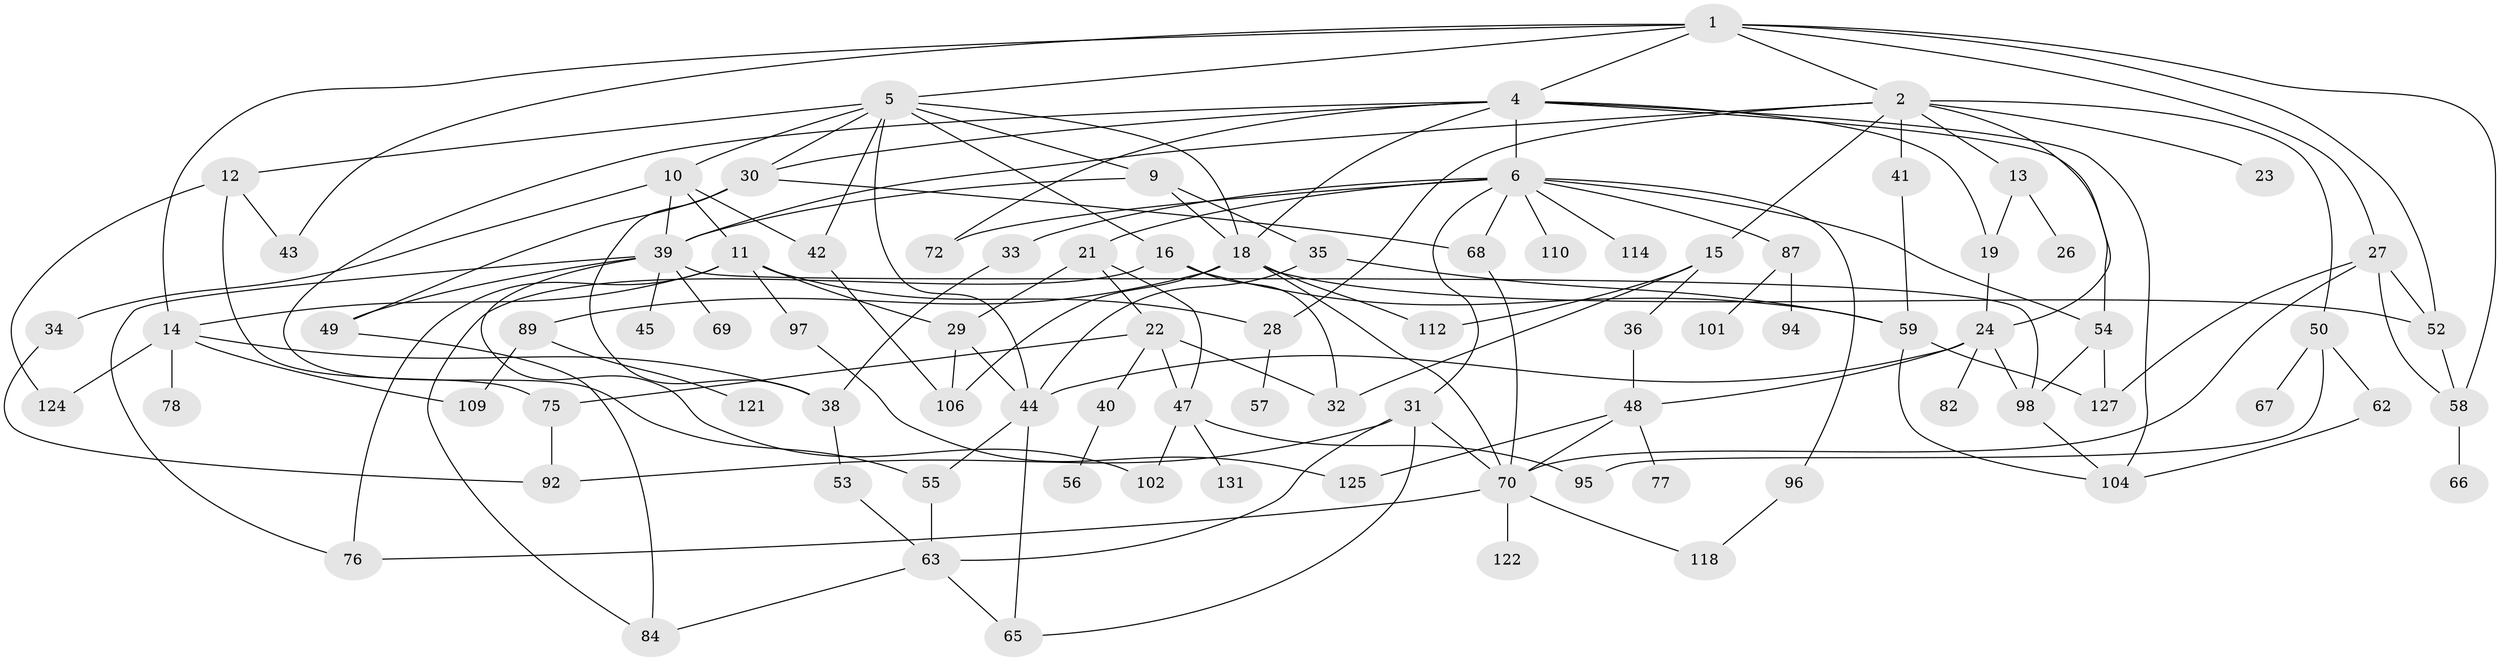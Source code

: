 // original degree distribution, {7: 0.022900763358778626, 5: 0.061068702290076333, 8: 0.015267175572519083, 3: 0.25190839694656486, 6: 0.05343511450381679, 4: 0.15267175572519084, 2: 0.2595419847328244, 1: 0.183206106870229}
// Generated by graph-tools (version 1.1) at 2025/10/02/27/25 16:10:51]
// undirected, 88 vertices, 150 edges
graph export_dot {
graph [start="1"]
  node [color=gray90,style=filled];
  1 [super="+8"];
  2 [super="+3"];
  4 [super="+128"];
  5 [super="+7"];
  6 [super="+25"];
  9;
  10;
  11 [super="+126"];
  12 [super="+73"];
  13;
  14 [super="+20"];
  15 [super="+17"];
  16 [super="+83"];
  18 [super="+117"];
  19;
  21 [super="+91"];
  22 [super="+88"];
  23;
  24 [super="+61"];
  26;
  27 [super="+115"];
  28 [super="+37"];
  29 [super="+123"];
  30 [super="+60"];
  31 [super="+105"];
  32;
  33 [super="+79"];
  34;
  35 [super="+90"];
  36;
  38;
  39 [super="+46"];
  40 [super="+51"];
  41 [super="+64"];
  42 [super="+74"];
  43 [super="+120"];
  44 [super="+119"];
  45;
  47;
  48 [super="+103"];
  49 [super="+85"];
  50;
  52 [super="+100"];
  53;
  54 [super="+93"];
  55;
  56;
  57;
  58 [super="+99"];
  59 [super="+71"];
  62;
  63 [super="+81"];
  65;
  66;
  67;
  68;
  69;
  70 [super="+108"];
  72 [super="+80"];
  75 [super="+86"];
  76 [super="+116"];
  77;
  78;
  82;
  84 [super="+130"];
  87;
  89;
  92;
  94;
  95 [super="+111"];
  96 [super="+129"];
  97 [super="+107"];
  98 [super="+113"];
  101;
  102;
  104;
  106;
  109;
  110;
  112;
  114;
  118;
  121;
  122;
  124;
  125;
  127;
  131;
  1 -- 2;
  1 -- 4;
  1 -- 5;
  1 -- 14;
  1 -- 43;
  1 -- 58;
  1 -- 27;
  1 -- 52;
  2 -- 39;
  2 -- 41 [weight=2];
  2 -- 24;
  2 -- 50;
  2 -- 23;
  2 -- 28;
  2 -- 13;
  2 -- 15;
  4 -- 6;
  4 -- 19;
  4 -- 30;
  4 -- 104;
  4 -- 54;
  4 -- 72;
  4 -- 18;
  4 -- 55;
  5 -- 18;
  5 -- 9;
  5 -- 10;
  5 -- 42;
  5 -- 12;
  5 -- 44;
  5 -- 16;
  5 -- 30;
  6 -- 21;
  6 -- 31;
  6 -- 54;
  6 -- 110;
  6 -- 96;
  6 -- 33;
  6 -- 114;
  6 -- 68;
  6 -- 87;
  6 -- 72;
  9 -- 35;
  9 -- 39;
  9 -- 18;
  10 -- 11;
  10 -- 34;
  10 -- 42;
  10 -- 39;
  11 -- 28 [weight=2];
  11 -- 29;
  11 -- 97;
  11 -- 14;
  11 -- 76;
  12 -- 124;
  12 -- 75;
  12 -- 43;
  13 -- 26;
  13 -- 19;
  14 -- 124;
  14 -- 38;
  14 -- 78;
  14 -- 109;
  15 -- 32;
  15 -- 36;
  15 -- 112;
  16 -- 84;
  16 -- 32;
  16 -- 59;
  18 -- 52;
  18 -- 70;
  18 -- 89;
  18 -- 112;
  18 -- 106;
  19 -- 24;
  21 -- 22;
  21 -- 47;
  21 -- 29;
  22 -- 40;
  22 -- 75;
  22 -- 32;
  22 -- 47;
  24 -- 48;
  24 -- 82;
  24 -- 44;
  24 -- 98;
  27 -- 58;
  27 -- 52;
  27 -- 70;
  27 -- 127;
  28 -- 57;
  29 -- 106;
  29 -- 44;
  30 -- 38;
  30 -- 49;
  30 -- 68;
  31 -- 63;
  31 -- 65;
  31 -- 92;
  31 -- 70;
  33 -- 38;
  34 -- 92;
  35 -- 44;
  35 -- 59;
  36 -- 48;
  38 -- 53;
  39 -- 45;
  39 -- 98;
  39 -- 69;
  39 -- 102;
  39 -- 76;
  39 -- 49;
  40 -- 56;
  41 -- 59;
  42 -- 106;
  44 -- 55;
  44 -- 65;
  47 -- 95;
  47 -- 131;
  47 -- 102;
  48 -- 77;
  48 -- 125;
  48 -- 70;
  49 -- 84;
  50 -- 62;
  50 -- 67;
  50 -- 95;
  52 -- 58;
  53 -- 63;
  54 -- 98;
  54 -- 127;
  55 -- 63;
  58 -- 66;
  59 -- 127;
  59 -- 104;
  62 -- 104;
  63 -- 65;
  63 -- 84;
  68 -- 70;
  70 -- 118;
  70 -- 122;
  70 -- 76;
  75 -- 92;
  87 -- 94;
  87 -- 101;
  89 -- 121;
  89 -- 109;
  96 -- 118;
  97 -- 125;
  98 -- 104;
}
